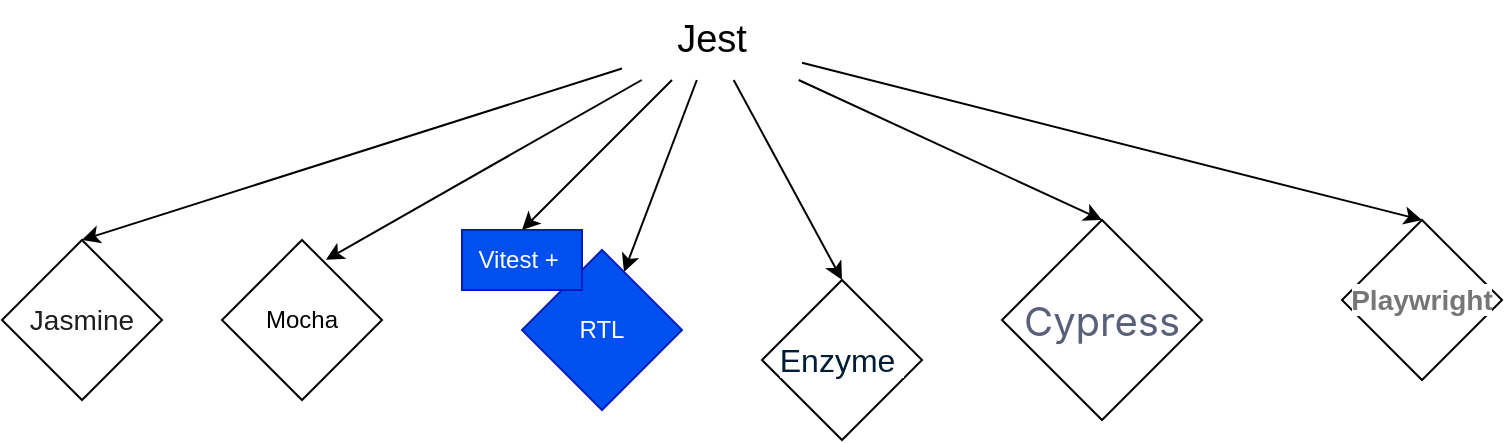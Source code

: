<mxfile>
    <diagram id="lLRLWCepxyUkYeV2KEVF" name="Page-1">
        <mxGraphModel dx="966" dy="328" grid="1" gridSize="10" guides="1" tooltips="1" connect="1" arrows="1" fold="1" page="1" pageScale="1" pageWidth="827" pageHeight="1169" math="0" shadow="0">
            <root>
                <mxCell id="0"/>
                <mxCell id="1" parent="0"/>
                <mxCell id="5" value="" style="edgeStyle=none;html=1;" edge="1" parent="1" source="3" target="4">
                    <mxGeometry relative="1" as="geometry"/>
                </mxCell>
                <mxCell id="9" style="edgeStyle=none;html=1;entryX=0.5;entryY=0;entryDx=0;entryDy=0;" edge="1" parent="1" source="3" target="8">
                    <mxGeometry relative="1" as="geometry">
                        <mxPoint x="520" y="150" as="targetPoint"/>
                    </mxGeometry>
                </mxCell>
                <mxCell id="12" style="edgeStyle=none;html=1;entryX=0.5;entryY=0;entryDx=0;entryDy=0;" edge="1" parent="1" source="3" target="11">
                    <mxGeometry relative="1" as="geometry"/>
                </mxCell>
                <mxCell id="15" style="edgeStyle=none;html=1;entryX=0.5;entryY=0;entryDx=0;entryDy=0;" edge="1" parent="1" source="3" target="14">
                    <mxGeometry relative="1" as="geometry"/>
                </mxCell>
                <mxCell id="18" style="edgeStyle=none;html=1;entryX=0.5;entryY=0;entryDx=0;entryDy=0;" edge="1" parent="1" source="3" target="16">
                    <mxGeometry relative="1" as="geometry"/>
                </mxCell>
                <mxCell id="20" style="edgeStyle=none;html=1;entryX=0.5;entryY=0;entryDx=0;entryDy=0;" edge="1" parent="1" source="3" target="19">
                    <mxGeometry relative="1" as="geometry"/>
                </mxCell>
                <mxCell id="3" value="&lt;font style=&quot;font-size: 19px;&quot;&gt;Jest&lt;/font&gt;" style="text;strokeColor=none;align=center;fillColor=none;html=1;verticalAlign=middle;whiteSpace=wrap;rounded=0;" vertex="1" parent="1">
                    <mxGeometry x="360" y="50" width="90" height="40" as="geometry"/>
                </mxCell>
                <mxCell id="4" value="RTL" style="rhombus;whiteSpace=wrap;html=1;fillColor=#0050ef;fontColor=#ffffff;strokeColor=#001DBC;" vertex="1" parent="1">
                    <mxGeometry x="310" y="175" width="80" height="80" as="geometry"/>
                </mxCell>
                <mxCell id="6" value="Mocha" style="rhombus;whiteSpace=wrap;html=1;" vertex="1" parent="1">
                    <mxGeometry x="160" y="170" width="80" height="80" as="geometry"/>
                </mxCell>
                <mxCell id="7" style="edgeStyle=none;html=1;entryX=0.649;entryY=0.124;entryDx=0;entryDy=0;entryPerimeter=0;" edge="1" parent="1" source="3" target="6">
                    <mxGeometry relative="1" as="geometry"/>
                </mxCell>
                <mxCell id="8" value="&lt;span style=&quot;color: rgb(0, 29, 53); font-family: &amp;quot;Google Sans&amp;quot;, Arial, sans-serif; font-size: 16px; text-align: start; background-color: rgb(255, 255, 255);&quot;&gt;Enzyme&amp;nbsp;&lt;/span&gt;" style="rhombus;whiteSpace=wrap;html=1;" vertex="1" parent="1">
                    <mxGeometry x="430" y="190" width="80" height="80" as="geometry"/>
                </mxCell>
                <mxCell id="11" value="&lt;span style=&quot;color: rgb(31, 31, 31); font-family: &amp;quot;Google Sans&amp;quot;, Arial, sans-serif; font-size: 14px; text-align: start; background-color: rgb(255, 255, 255);&quot;&gt;Jasmine&lt;/span&gt;" style="rhombus;whiteSpace=wrap;html=1;" vertex="1" parent="1">
                    <mxGeometry x="50" y="170" width="80" height="80" as="geometry"/>
                </mxCell>
                <mxCell id="14" value="&lt;span style=&quot;color: rgb(90, 95, 122); font-family: Poppins, -apple-system, &amp;quot;system-ui&amp;quot;, &amp;quot;Segoe UI&amp;quot;, Roboto, Helvetica, Arial, sans-serif, &amp;quot;Apple Color Emoji&amp;quot;, &amp;quot;Segoe UI Emoji&amp;quot;, &amp;quot;Segoe UI Symbol&amp;quot;; font-size: 20px;&quot;&gt;Cypress&lt;/span&gt;" style="rhombus;whiteSpace=wrap;html=1;" vertex="1" parent="1">
                    <mxGeometry x="550" y="160" width="100" height="100" as="geometry"/>
                </mxCell>
                <mxCell id="16" value="&lt;span style=&quot;font-weight: bold; color: rgb(118, 118, 118); font-family: Arial, sans-serif; font-size: 14px; text-align: start; background-color: rgb(255, 255, 255);&quot;&gt;Playwright&lt;/span&gt;" style="rhombus;whiteSpace=wrap;html=1;" vertex="1" parent="1">
                    <mxGeometry x="720" y="160" width="80" height="80" as="geometry"/>
                </mxCell>
                <mxCell id="19" value="Vitest +&amp;nbsp;" style="text;strokeColor=#001DBC;align=center;fillColor=#0050ef;html=1;verticalAlign=middle;whiteSpace=wrap;rounded=0;fontColor=#ffffff;" vertex="1" parent="1">
                    <mxGeometry x="280" y="165" width="60" height="30" as="geometry"/>
                </mxCell>
            </root>
        </mxGraphModel>
    </diagram>
</mxfile>